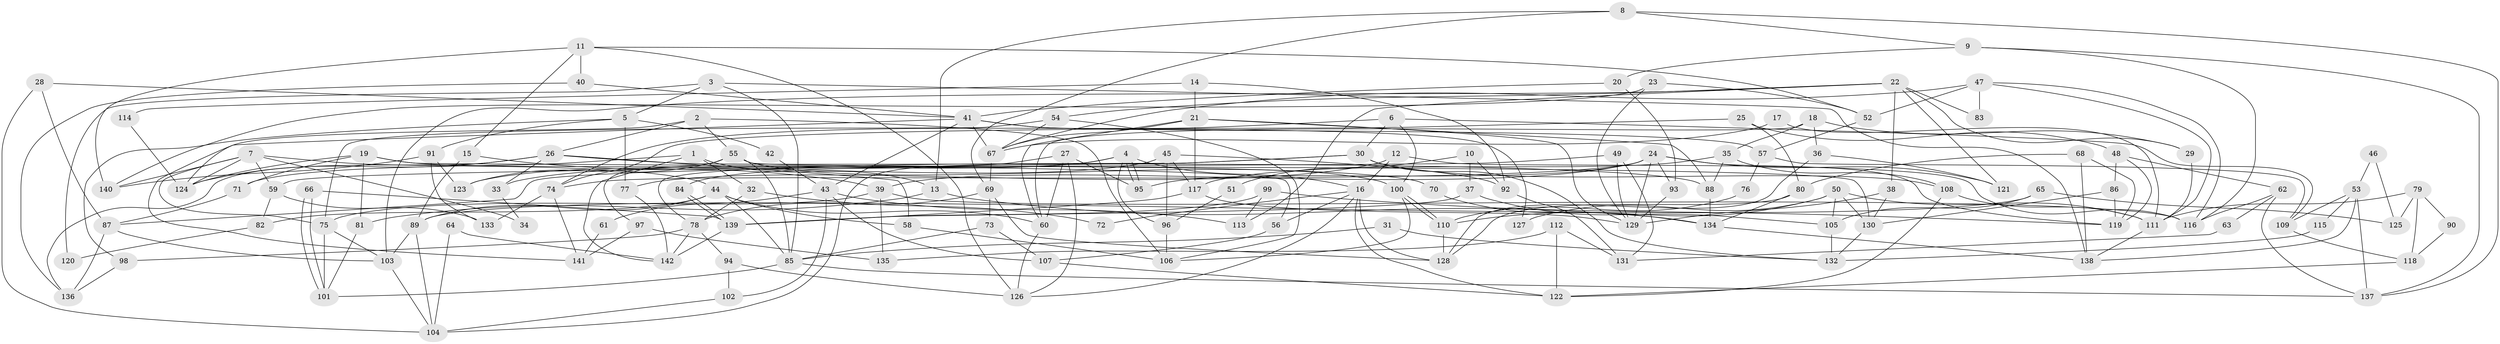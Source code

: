 // coarse degree distribution, {9: 0.046511627906976744, 13: 0.046511627906976744, 4: 0.06976744186046512, 6: 0.2558139534883721, 2: 0.023255813953488372, 11: 0.06976744186046512, 7: 0.18604651162790697, 5: 0.09302325581395349, 8: 0.09302325581395349, 12: 0.023255813953488372, 3: 0.06976744186046512, 10: 0.023255813953488372}
// Generated by graph-tools (version 1.1) at 2025/37/03/04/25 23:37:12]
// undirected, 142 vertices, 284 edges
graph export_dot {
  node [color=gray90,style=filled];
  1;
  2;
  3;
  4;
  5;
  6;
  7;
  8;
  9;
  10;
  11;
  12;
  13;
  14;
  15;
  16;
  17;
  18;
  19;
  20;
  21;
  22;
  23;
  24;
  25;
  26;
  27;
  28;
  29;
  30;
  31;
  32;
  33;
  34;
  35;
  36;
  37;
  38;
  39;
  40;
  41;
  42;
  43;
  44;
  45;
  46;
  47;
  48;
  49;
  50;
  51;
  52;
  53;
  54;
  55;
  56;
  57;
  58;
  59;
  60;
  61;
  62;
  63;
  64;
  65;
  66;
  67;
  68;
  69;
  70;
  71;
  72;
  73;
  74;
  75;
  76;
  77;
  78;
  79;
  80;
  81;
  82;
  83;
  84;
  85;
  86;
  87;
  88;
  89;
  90;
  91;
  92;
  93;
  94;
  95;
  96;
  97;
  98;
  99;
  100;
  101;
  102;
  103;
  104;
  105;
  106;
  107;
  108;
  109;
  110;
  111;
  112;
  113;
  114;
  115;
  116;
  117;
  118;
  119;
  120;
  121;
  122;
  123;
  124;
  125;
  126;
  127;
  128;
  129;
  130;
  131;
  132;
  133;
  134;
  135;
  136;
  137;
  138;
  139;
  140;
  141;
  142;
  1 -- 142;
  1 -- 13;
  1 -- 32;
  1 -- 71;
  2 -- 124;
  2 -- 55;
  2 -- 26;
  2 -- 106;
  3 -- 85;
  3 -- 138;
  3 -- 5;
  3 -- 120;
  4 -- 16;
  4 -- 95;
  4 -- 95;
  4 -- 33;
  4 -- 84;
  4 -- 96;
  5 -- 77;
  5 -- 42;
  5 -- 91;
  5 -- 98;
  6 -- 30;
  6 -- 100;
  6 -- 74;
  6 -- 109;
  7 -- 75;
  7 -- 44;
  7 -- 34;
  7 -- 59;
  7 -- 124;
  7 -- 140;
  8 -- 69;
  8 -- 137;
  8 -- 9;
  8 -- 13;
  9 -- 137;
  9 -- 20;
  9 -- 116;
  10 -- 37;
  10 -- 92;
  10 -- 51;
  11 -- 15;
  11 -- 140;
  11 -- 40;
  11 -- 52;
  11 -- 126;
  12 -- 116;
  12 -- 16;
  12 -- 77;
  13 -- 81;
  13 -- 134;
  14 -- 92;
  14 -- 21;
  14 -- 114;
  15 -- 89;
  15 -- 39;
  16 -- 126;
  16 -- 56;
  16 -- 72;
  16 -- 122;
  16 -- 128;
  17 -- 67;
  17 -- 111;
  18 -- 35;
  18 -- 60;
  18 -- 29;
  18 -- 36;
  19 -- 71;
  19 -- 124;
  19 -- 56;
  19 -- 70;
  19 -- 81;
  20 -- 41;
  20 -- 93;
  21 -- 129;
  21 -- 60;
  21 -- 67;
  21 -- 88;
  21 -- 117;
  22 -- 38;
  22 -- 29;
  22 -- 54;
  22 -- 83;
  22 -- 103;
  22 -- 113;
  22 -- 121;
  23 -- 129;
  23 -- 52;
  23 -- 140;
  24 -- 93;
  24 -- 95;
  24 -- 39;
  24 -- 74;
  24 -- 119;
  24 -- 121;
  24 -- 129;
  25 -- 48;
  25 -- 74;
  25 -- 80;
  26 -- 88;
  26 -- 33;
  26 -- 58;
  26 -- 124;
  26 -- 136;
  27 -- 104;
  27 -- 126;
  27 -- 60;
  27 -- 95;
  28 -- 104;
  28 -- 87;
  28 -- 41;
  29 -- 111;
  30 -- 78;
  30 -- 108;
  30 -- 87;
  30 -- 132;
  31 -- 85;
  31 -- 132;
  32 -- 78;
  32 -- 72;
  33 -- 34;
  35 -- 117;
  35 -- 88;
  35 -- 108;
  36 -- 121;
  36 -- 128;
  37 -- 139;
  37 -- 105;
  38 -- 129;
  38 -- 130;
  39 -- 75;
  39 -- 116;
  39 -- 135;
  40 -- 41;
  40 -- 136;
  41 -- 67;
  41 -- 43;
  41 -- 57;
  41 -- 127;
  41 -- 141;
  42 -- 43;
  43 -- 102;
  43 -- 61;
  43 -- 107;
  43 -- 113;
  44 -- 58;
  44 -- 85;
  44 -- 60;
  44 -- 82;
  44 -- 89;
  45 -- 123;
  45 -- 117;
  45 -- 92;
  45 -- 96;
  46 -- 125;
  46 -- 53;
  47 -- 116;
  47 -- 67;
  47 -- 52;
  47 -- 83;
  47 -- 111;
  48 -- 119;
  48 -- 62;
  48 -- 86;
  49 -- 59;
  49 -- 129;
  49 -- 131;
  50 -- 110;
  50 -- 130;
  50 -- 105;
  50 -- 111;
  50 -- 127;
  51 -- 96;
  52 -- 57;
  53 -- 109;
  53 -- 138;
  53 -- 115;
  53 -- 137;
  54 -- 106;
  54 -- 67;
  54 -- 75;
  55 -- 85;
  55 -- 100;
  55 -- 97;
  55 -- 123;
  55 -- 130;
  56 -- 107;
  57 -- 76;
  57 -- 109;
  58 -- 106;
  59 -- 133;
  59 -- 82;
  60 -- 126;
  61 -- 141;
  62 -- 137;
  62 -- 116;
  62 -- 63;
  63 -- 131;
  64 -- 104;
  64 -- 142;
  65 -- 89;
  65 -- 105;
  65 -- 125;
  66 -- 139;
  66 -- 101;
  66 -- 101;
  67 -- 69;
  68 -- 138;
  68 -- 80;
  68 -- 119;
  69 -- 128;
  69 -- 73;
  69 -- 78;
  70 -- 134;
  71 -- 87;
  73 -- 107;
  73 -- 85;
  74 -- 133;
  74 -- 141;
  75 -- 103;
  75 -- 101;
  76 -- 110;
  77 -- 142;
  78 -- 98;
  78 -- 94;
  78 -- 142;
  79 -- 118;
  79 -- 111;
  79 -- 90;
  79 -- 125;
  80 -- 128;
  80 -- 134;
  81 -- 101;
  82 -- 120;
  84 -- 139;
  84 -- 139;
  85 -- 101;
  85 -- 137;
  86 -- 119;
  86 -- 130;
  87 -- 136;
  87 -- 103;
  88 -- 134;
  89 -- 103;
  89 -- 104;
  90 -- 118;
  91 -- 140;
  91 -- 123;
  91 -- 133;
  92 -- 131;
  93 -- 129;
  94 -- 126;
  94 -- 102;
  96 -- 106;
  97 -- 141;
  97 -- 135;
  98 -- 136;
  99 -- 113;
  99 -- 119;
  99 -- 139;
  100 -- 110;
  100 -- 110;
  100 -- 106;
  102 -- 104;
  103 -- 104;
  105 -- 132;
  107 -- 122;
  108 -- 111;
  108 -- 122;
  109 -- 118;
  110 -- 128;
  111 -- 138;
  112 -- 135;
  112 -- 122;
  112 -- 131;
  114 -- 124;
  115 -- 132;
  117 -- 139;
  117 -- 129;
  118 -- 122;
  130 -- 132;
  134 -- 138;
  139 -- 142;
}
